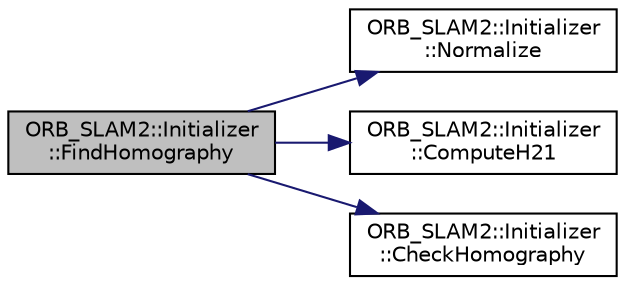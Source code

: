 digraph "ORB_SLAM2::Initializer::FindHomography"
{
  edge [fontname="Helvetica",fontsize="10",labelfontname="Helvetica",labelfontsize="10"];
  node [fontname="Helvetica",fontsize="10",shape=record];
  rankdir="LR";
  Node40 [label="ORB_SLAM2::Initializer\l::FindHomography",height=0.2,width=0.4,color="black", fillcolor="grey75", style="filled", fontcolor="black"];
  Node40 -> Node41 [color="midnightblue",fontsize="10",style="solid",fontname="Helvetica"];
  Node41 [label="ORB_SLAM2::Initializer\l::Normalize",height=0.2,width=0.4,color="black", fillcolor="white", style="filled",URL="$class_o_r_b___s_l_a_m2_1_1_initializer.html#a44ce7aa73741d900d2becc0d8f14c1af"];
  Node40 -> Node42 [color="midnightblue",fontsize="10",style="solid",fontname="Helvetica"];
  Node42 [label="ORB_SLAM2::Initializer\l::ComputeH21",height=0.2,width=0.4,color="black", fillcolor="white", style="filled",URL="$class_o_r_b___s_l_a_m2_1_1_initializer.html#a16d5aa375ed03336cc0dc981861b15da",tooltip="从特征点匹配求homography（normalized DLT） "];
  Node40 -> Node43 [color="midnightblue",fontsize="10",style="solid",fontname="Helvetica"];
  Node43 [label="ORB_SLAM2::Initializer\l::CheckHomography",height=0.2,width=0.4,color="black", fillcolor="white", style="filled",URL="$class_o_r_b___s_l_a_m2_1_1_initializer.html#ac2ac8374ca2a993b8cddc88703ffbe9a",tooltip="对给定的homography matrix打分 "];
}

